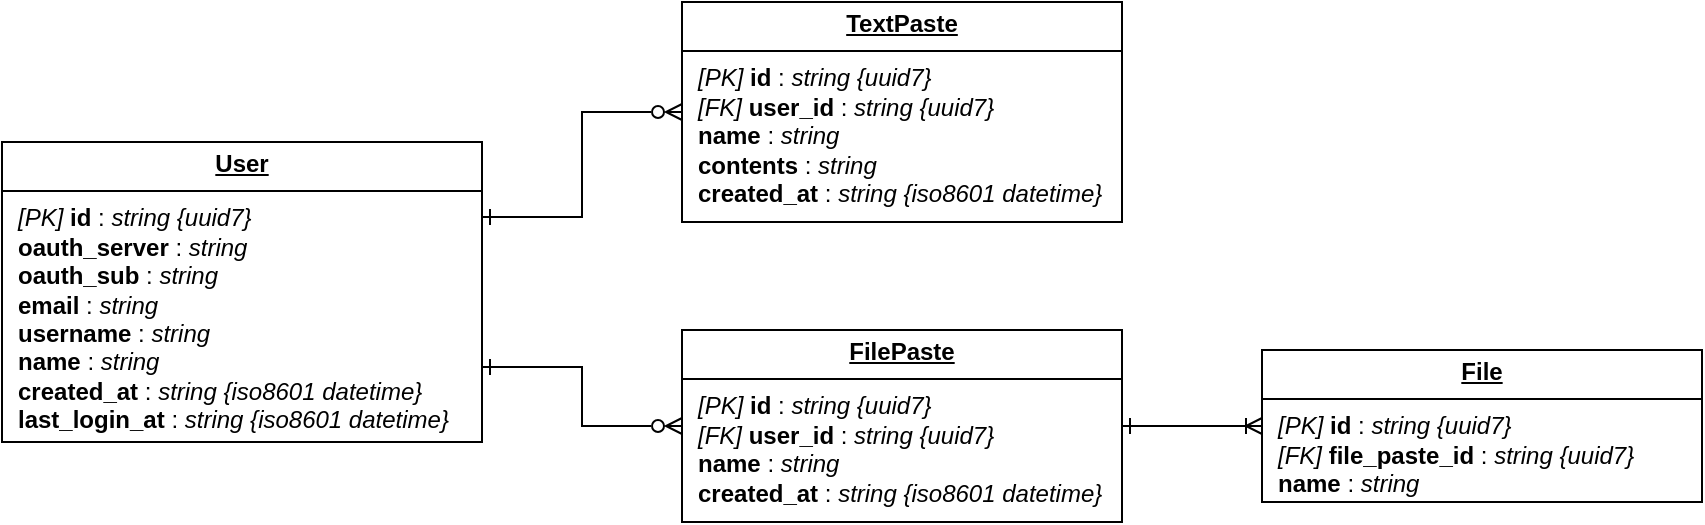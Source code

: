 <mxfile version="26.1.1">
  <diagram name="Page-1" id="SniMOs_Ga-adFO3PLIxX">
    <mxGraphModel dx="1714" dy="951" grid="1" gridSize="10" guides="1" tooltips="1" connect="1" arrows="1" fold="1" page="1" pageScale="1" pageWidth="1169" pageHeight="827" math="0" shadow="0">
      <root>
        <mxCell id="0" />
        <mxCell id="1" parent="0" />
        <mxCell id="M9TQeVOdG1JwByQOwSsy-7" style="edgeStyle=orthogonalEdgeStyle;rounded=0;orthogonalLoop=1;jettySize=auto;html=1;exitX=1;exitY=0.75;exitDx=0;exitDy=0;entryX=0;entryY=0.5;entryDx=0;entryDy=0;startArrow=ERone;startFill=0;endArrow=ERzeroToMany;endFill=0;" edge="1" parent="1" source="M9TQeVOdG1JwByQOwSsy-3" target="M9TQeVOdG1JwByQOwSsy-5">
          <mxGeometry relative="1" as="geometry" />
        </mxCell>
        <mxCell id="M9TQeVOdG1JwByQOwSsy-3" value="&lt;p style=&quot;margin:0px;margin-top:4px;text-align:center;text-decoration:underline;&quot;&gt;&lt;b&gt;User&lt;/b&gt;&lt;/p&gt;&lt;hr size=&quot;1&quot; style=&quot;border-style:solid;&quot;&gt;&lt;p style=&quot;margin:0px;margin-left:8px;&quot;&gt;&lt;i&gt;[PK]&lt;/i&gt;&amp;nbsp;&lt;b&gt;id&lt;/b&gt;&amp;nbsp;:&amp;nbsp;&lt;i&gt;string {uuid7}&lt;br&gt;&lt;/i&gt;&lt;b&gt;oauth_server&lt;/b&gt;&amp;nbsp;:&amp;nbsp;&lt;i&gt;string&lt;/i&gt;&lt;br&gt;&lt;b&gt;oauth_sub&lt;/b&gt;&amp;nbsp;:&amp;nbsp;&lt;i&gt;string&lt;br&gt;&lt;/i&gt;&lt;b&gt;email&lt;/b&gt;&amp;nbsp;:&amp;nbsp;&lt;i&gt;string&lt;br&gt;&lt;/i&gt;&lt;b&gt;username&lt;/b&gt;&amp;nbsp;:&amp;nbsp;&lt;i&gt;string&lt;br&gt;&lt;/i&gt;&lt;b&gt;name&lt;/b&gt;&amp;nbsp;:&amp;nbsp;&lt;i&gt;string&lt;br&gt;&lt;/i&gt;&lt;b&gt;created_at&lt;/b&gt;&amp;nbsp;: &lt;i&gt;string {iso8601 datetime}&lt;br&gt;&lt;/i&gt;&lt;b&gt;last_login_at&lt;/b&gt;&amp;nbsp;: &lt;i&gt;string {&lt;/i&gt;&lt;i&gt;iso8601 datetime}&lt;/i&gt;&lt;br&gt;&lt;/p&gt;" style="verticalAlign=top;align=left;overflow=fill;html=1;whiteSpace=wrap;" vertex="1" parent="1">
          <mxGeometry x="180" y="320" width="240" height="150" as="geometry" />
        </mxCell>
        <mxCell id="M9TQeVOdG1JwByQOwSsy-4" value="&lt;p style=&quot;margin:0px;margin-top:4px;text-align:center;text-decoration:underline;&quot;&gt;&lt;b&gt;TextPaste&lt;/b&gt;&lt;/p&gt;&lt;hr size=&quot;1&quot; style=&quot;border-style:solid;&quot;&gt;&lt;p style=&quot;margin:0px;margin-left:8px;&quot;&gt;&lt;i&gt;[PK]&lt;/i&gt;&amp;nbsp;&lt;b&gt;id&lt;/b&gt;&amp;nbsp;:&amp;nbsp;&lt;i&gt;string {uuid7}&lt;br&gt;&lt;/i&gt;&lt;i&gt;[FK]&amp;nbsp;&lt;/i&gt;&lt;b&gt;user_id&lt;/b&gt;&amp;nbsp;:&amp;nbsp;&lt;i&gt;string {uuid7}&lt;br&gt;&lt;/i&gt;&lt;b&gt;name&lt;/b&gt;&amp;nbsp;:&amp;nbsp;&lt;i&gt;string&lt;/i&gt;&lt;br&gt;&lt;b&gt;contents&lt;/b&gt;&amp;nbsp;:&amp;nbsp;&lt;i&gt;string&lt;/i&gt;&lt;br&gt;&lt;b&gt;created_at&lt;/b&gt;&amp;nbsp;: &lt;i&gt;string {iso8601 datetime}&lt;/i&gt;&lt;br&gt;&lt;/p&gt;" style="verticalAlign=top;align=left;overflow=fill;html=1;whiteSpace=wrap;" vertex="1" parent="1">
          <mxGeometry x="520" y="250" width="220" height="110" as="geometry" />
        </mxCell>
        <mxCell id="M9TQeVOdG1JwByQOwSsy-8" style="edgeStyle=orthogonalEdgeStyle;rounded=0;orthogonalLoop=1;jettySize=auto;html=1;exitX=1;exitY=0.5;exitDx=0;exitDy=0;entryX=0;entryY=0.5;entryDx=0;entryDy=0;startArrow=ERone;startFill=0;endArrow=ERoneToMany;endFill=0;" edge="1" parent="1" source="M9TQeVOdG1JwByQOwSsy-5" target="M9TQeVOdG1JwByQOwSsy-6">
          <mxGeometry relative="1" as="geometry" />
        </mxCell>
        <mxCell id="M9TQeVOdG1JwByQOwSsy-5" value="&lt;p style=&quot;margin:0px;margin-top:4px;text-align:center;text-decoration:underline;&quot;&gt;&lt;b&gt;FilePaste&lt;/b&gt;&lt;/p&gt;&lt;hr size=&quot;1&quot; style=&quot;border-style:solid;&quot;&gt;&lt;p style=&quot;margin:0px;margin-left:8px;&quot;&gt;&lt;i&gt;[PK]&lt;/i&gt;&amp;nbsp;&lt;b&gt;id&lt;/b&gt;&amp;nbsp;:&amp;nbsp;&lt;i&gt;string {uuid7}&lt;br&gt;&lt;/i&gt;&lt;i&gt;[FK]&amp;nbsp;&lt;/i&gt;&lt;b&gt;user_id&lt;/b&gt;&amp;nbsp;:&amp;nbsp;&lt;i&gt;string {uuid7}&lt;br&gt;&lt;/i&gt;&lt;b&gt;name&lt;/b&gt;&amp;nbsp;:&amp;nbsp;&lt;i&gt;string&lt;/i&gt;&lt;br&gt;&lt;b&gt;created_at&lt;/b&gt;&amp;nbsp;: &lt;i&gt;string {iso8601 datetime}&lt;/i&gt;&lt;br&gt;&lt;/p&gt;" style="verticalAlign=top;align=left;overflow=fill;html=1;whiteSpace=wrap;" vertex="1" parent="1">
          <mxGeometry x="520" y="414" width="220" height="96" as="geometry" />
        </mxCell>
        <mxCell id="M9TQeVOdG1JwByQOwSsy-6" value="&lt;p style=&quot;margin:0px;margin-top:4px;text-align:center;text-decoration:underline;&quot;&gt;&lt;b&gt;File&lt;/b&gt;&lt;/p&gt;&lt;hr size=&quot;1&quot; style=&quot;border-style:solid;&quot;&gt;&lt;p style=&quot;margin:0px;margin-left:8px;&quot;&gt;&lt;i&gt;[PK]&lt;/i&gt;&amp;nbsp;&lt;b&gt;id&lt;/b&gt;&amp;nbsp;:&amp;nbsp;&lt;i&gt;string {uuid7}&lt;br&gt;&lt;/i&gt;&lt;i&gt;[FK]&amp;nbsp;&lt;/i&gt;&lt;b&gt;file_paste_id&lt;/b&gt;&amp;nbsp;:&amp;nbsp;&lt;i&gt;string {uuid7}&lt;br&gt;&lt;/i&gt;&lt;b&gt;name&lt;/b&gt;&amp;nbsp;:&amp;nbsp;&lt;i&gt;string&lt;/i&gt;&lt;br&gt;&lt;/p&gt;" style="verticalAlign=top;align=left;overflow=fill;html=1;whiteSpace=wrap;" vertex="1" parent="1">
          <mxGeometry x="810" y="424" width="220" height="76" as="geometry" />
        </mxCell>
        <mxCell id="M9TQeVOdG1JwByQOwSsy-9" style="edgeStyle=orthogonalEdgeStyle;rounded=0;orthogonalLoop=1;jettySize=auto;html=1;exitX=1;exitY=0.25;exitDx=0;exitDy=0;entryX=0;entryY=0.5;entryDx=0;entryDy=0;startArrow=ERone;startFill=0;endArrow=ERzeroToMany;endFill=0;" edge="1" parent="1" source="M9TQeVOdG1JwByQOwSsy-3" target="M9TQeVOdG1JwByQOwSsy-4">
          <mxGeometry relative="1" as="geometry">
            <mxPoint x="430" y="443" as="sourcePoint" />
            <mxPoint x="530" y="472" as="targetPoint" />
          </mxGeometry>
        </mxCell>
      </root>
    </mxGraphModel>
  </diagram>
</mxfile>
